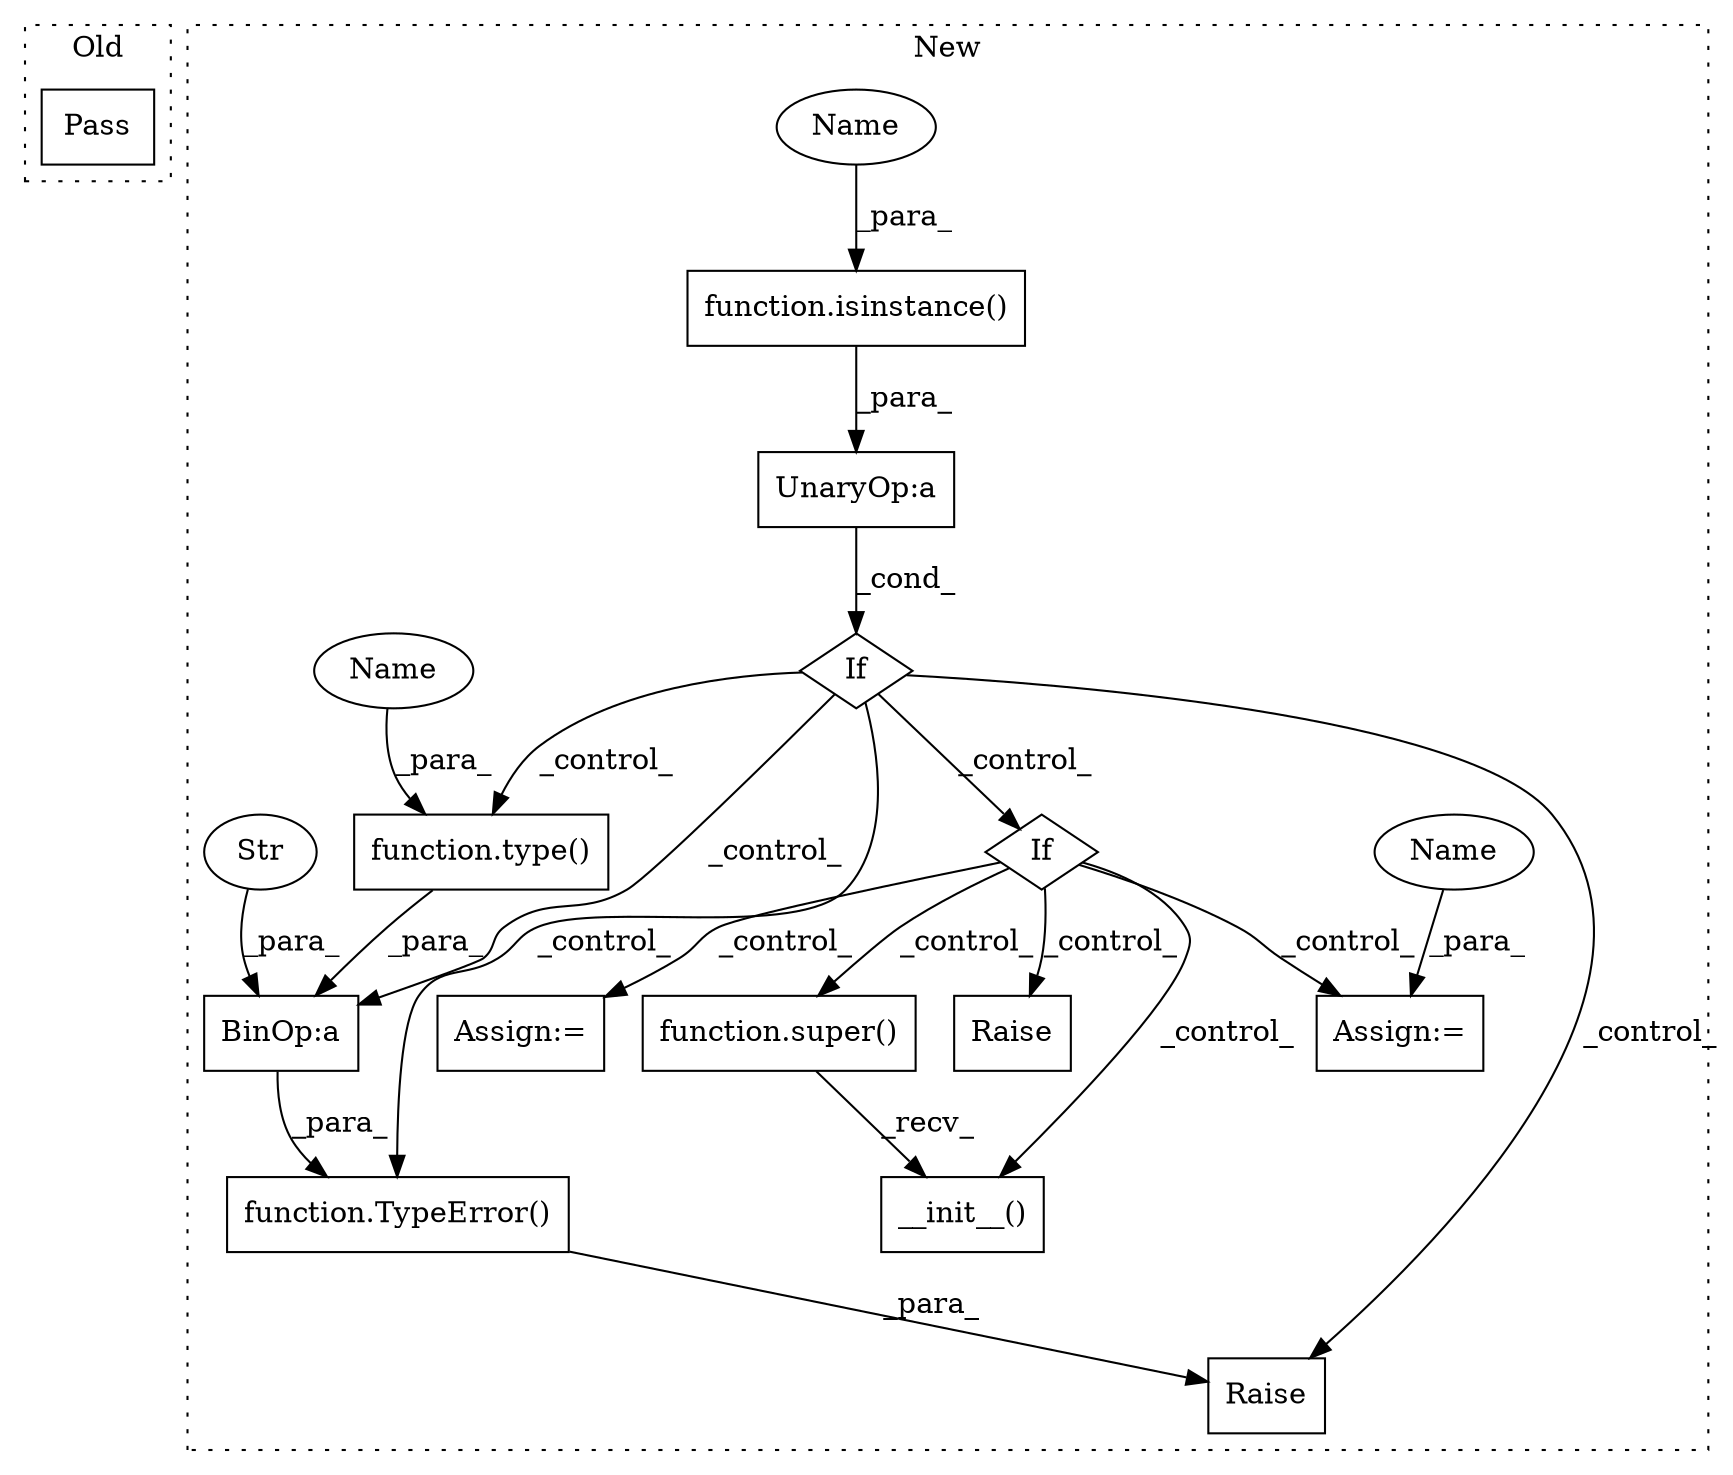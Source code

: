 digraph G {
subgraph cluster0 {
1 [label="Pass" a="62" s="2664" l="4" shape="box"];
label = "Old";
style="dotted";
}
subgraph cluster1 {
2 [label="function.isinstance()" a="75" s="9483,9519" l="11,1" shape="box"];
3 [label="If" a="96" s="9476" l="3" shape="diamond"];
4 [label="Assign:=" a="68" s="9980" l="3" shape="box"];
5 [label="Assign:=" a="68" s="10012" l="3" shape="box"];
6 [label="UnaryOp:a" a="61" s="9479" l="41" shape="box"];
7 [label="Raise" a="91" s="9534" l="6" shape="box"];
8 [label="function.super()" a="75" s="10029,10055" l="6,1" shape="box"];
9 [label="function.TypeError()" a="75" s="9540,9688" l="27,14" shape="box"];
10 [label="__init__()" a="75" s="10029,10100" l="37,1" shape="box"];
11 [label="If" a="96" s="9884" l="3" shape="diamond"];
12 [label="BinOp:a" a="82" s="9653" l="19" shape="box"];
13 [label="Str" a="66" s="9567" l="86" shape="ellipse"];
14 [label="function.type()" a="75" s="9672,9687" l="5,1" shape="box"];
15 [label="Raise" a="91" s="9913" l="6" shape="box"];
16 [label="Name" a="87" s="9983" l="10" shape="ellipse"];
17 [label="Name" a="87" s="9677" l="10" shape="ellipse"];
18 [label="Name" a="87" s="9494" l="10" shape="ellipse"];
label = "New";
style="dotted";
}
2 -> 6 [label="_para_"];
3 -> 14 [label="_control_"];
3 -> 12 [label="_control_"];
3 -> 11 [label="_control_"];
3 -> 7 [label="_control_"];
3 -> 9 [label="_control_"];
6 -> 3 [label="_cond_"];
8 -> 10 [label="_recv_"];
9 -> 7 [label="_para_"];
11 -> 4 [label="_control_"];
11 -> 5 [label="_control_"];
11 -> 10 [label="_control_"];
11 -> 15 [label="_control_"];
11 -> 8 [label="_control_"];
12 -> 9 [label="_para_"];
13 -> 12 [label="_para_"];
14 -> 12 [label="_para_"];
16 -> 4 [label="_para_"];
17 -> 14 [label="_para_"];
18 -> 2 [label="_para_"];
}